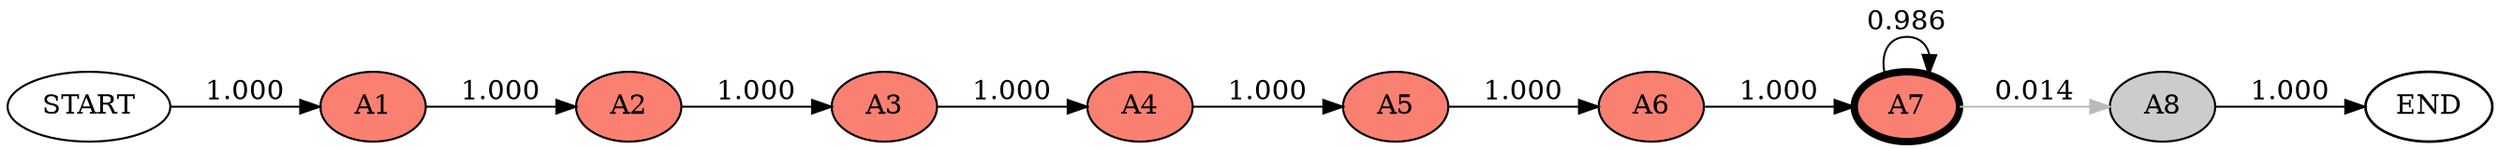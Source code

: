 digraph G {
rankdir=LR;
START [color=black, fillcolor="#ffffff", fontcolor=black, penwidth=1.059696442136422, style=filled];
A1 [color=black, fillcolor="#fa8072", fontcolor=black, penwidth=1.059696442136422, style=filled];
START -> A1  [color="#000000", fontcolor=black, label="1.000", weight="1.0"];
A2 [color=black, fillcolor="#fa8072", fontcolor=black, penwidth=1.059696442136422, style=filled];
A1 -> A2  [color="#000000", fontcolor=black, label="1.000", weight="1.0"];
A3 [color=black, fillcolor="#fa8072", fontcolor=black, penwidth=1.059696442136422, style=filled];
A2 -> A3  [color="#000000", fontcolor=black, label="1.000", weight="1.0"];
A4 [color=black, fillcolor="#fa8072", fontcolor=black, penwidth=1.059696442136422, style=filled];
A3 -> A4  [color="#000000", fontcolor=black, label="1.000", weight="1.0"];
A5 [color=black, fillcolor="#fa8072", fontcolor=black, penwidth=1.059696442136422, style=filled];
A4 -> A5  [color="#000000", fontcolor=black, label="1.000", weight="1.0"];
A6 [color=black, fillcolor="#fa8072", fontcolor=black, penwidth=1.059696442136422, style=filled];
A5 -> A6  [color="#000000", fontcolor=black, label="1.000", weight="1.0"];
A7 [color=black, fillcolor="#fa8072", fontcolor=black, penwidth=3.789323836689541, style=filled];
A6 -> A7  [color="#000000", fontcolor=black, label="1.000", weight="1.0"];
A7 -> A7  [color="#010101", fontcolor=black, label="0.986", weight="0.9857142857142858"];
A8 [color=black, fillcolor="#cccccc", fontcolor=black, penwidth=1.059696442136422, style=filled];
A7 -> A8  [color="#bababa", fontcolor=black, label="0.014", weight="0.014285714285714292"];
END [color=black, fillcolor="#ffffff", fontcolor=black, penwidth=1.3246205526705275, style=filled];
A8 -> END  [color="#000000", fontcolor=black, label="1.000", weight="1.0"];
}
